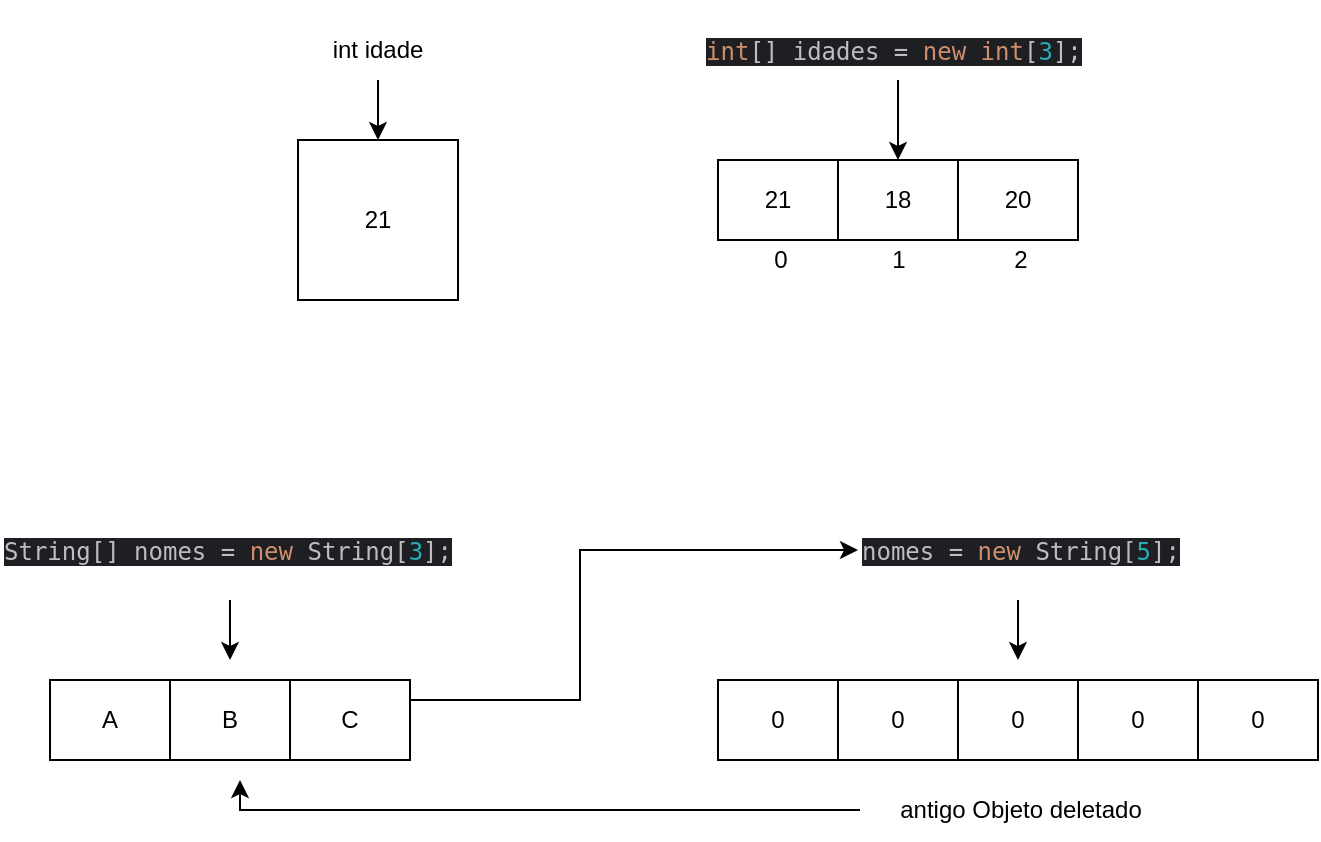 <mxfile version="26.1.3">
  <diagram name="Página-1" id="LoU7gArkTaPu0FmMXbNn">
    <mxGraphModel dx="882" dy="490" grid="1" gridSize="10" guides="1" tooltips="1" connect="1" arrows="1" fold="1" page="1" pageScale="1" pageWidth="827" pageHeight="1169" math="0" shadow="0">
      <root>
        <mxCell id="0" />
        <mxCell id="1" parent="0" />
        <mxCell id="Y37DwEpY64FMjU-fzQsg-3" style="edgeStyle=orthogonalEdgeStyle;rounded=0;orthogonalLoop=1;jettySize=auto;html=1;" edge="1" parent="1" source="Y37DwEpY64FMjU-fzQsg-1" target="Y37DwEpY64FMjU-fzQsg-2">
          <mxGeometry relative="1" as="geometry" />
        </mxCell>
        <mxCell id="Y37DwEpY64FMjU-fzQsg-1" value="&lt;div&gt;int idade&lt;/div&gt;" style="text;strokeColor=none;align=center;fillColor=none;html=1;verticalAlign=middle;whiteSpace=wrap;rounded=0;" vertex="1" parent="1">
          <mxGeometry x="229" y="130" width="60" height="30" as="geometry" />
        </mxCell>
        <mxCell id="Y37DwEpY64FMjU-fzQsg-2" value="21" style="whiteSpace=wrap;html=1;aspect=fixed;" vertex="1" parent="1">
          <mxGeometry x="219" y="190" width="80" height="80" as="geometry" />
        </mxCell>
        <mxCell id="Y37DwEpY64FMjU-fzQsg-5" value="" style="shape=table;startSize=0;container=1;collapsible=0;childLayout=tableLayout;" vertex="1" parent="1">
          <mxGeometry x="429" y="200" width="180" height="40" as="geometry" />
        </mxCell>
        <mxCell id="Y37DwEpY64FMjU-fzQsg-6" value="" style="shape=tableRow;horizontal=0;startSize=0;swimlaneHead=0;swimlaneBody=0;strokeColor=inherit;top=0;left=0;bottom=0;right=0;collapsible=0;dropTarget=0;fillColor=none;points=[[0,0.5],[1,0.5]];portConstraint=eastwest;" vertex="1" parent="Y37DwEpY64FMjU-fzQsg-5">
          <mxGeometry width="180" height="40" as="geometry" />
        </mxCell>
        <mxCell id="Y37DwEpY64FMjU-fzQsg-7" value="21" style="shape=partialRectangle;html=1;whiteSpace=wrap;connectable=0;strokeColor=inherit;overflow=hidden;fillColor=none;top=0;left=0;bottom=0;right=0;pointerEvents=1;" vertex="1" parent="Y37DwEpY64FMjU-fzQsg-6">
          <mxGeometry width="60" height="40" as="geometry">
            <mxRectangle width="60" height="40" as="alternateBounds" />
          </mxGeometry>
        </mxCell>
        <mxCell id="Y37DwEpY64FMjU-fzQsg-8" value="18" style="shape=partialRectangle;html=1;whiteSpace=wrap;connectable=0;strokeColor=inherit;overflow=hidden;fillColor=none;top=0;left=0;bottom=0;right=0;pointerEvents=1;" vertex="1" parent="Y37DwEpY64FMjU-fzQsg-6">
          <mxGeometry x="60" width="60" height="40" as="geometry">
            <mxRectangle width="60" height="40" as="alternateBounds" />
          </mxGeometry>
        </mxCell>
        <mxCell id="Y37DwEpY64FMjU-fzQsg-9" value="20" style="shape=partialRectangle;html=1;whiteSpace=wrap;connectable=0;strokeColor=inherit;overflow=hidden;fillColor=none;top=0;left=0;bottom=0;right=0;pointerEvents=1;" vertex="1" parent="Y37DwEpY64FMjU-fzQsg-6">
          <mxGeometry x="120" width="60" height="40" as="geometry">
            <mxRectangle width="60" height="40" as="alternateBounds" />
          </mxGeometry>
        </mxCell>
        <mxCell id="Y37DwEpY64FMjU-fzQsg-10" style="edgeStyle=orthogonalEdgeStyle;rounded=0;orthogonalLoop=1;jettySize=auto;html=1;entryX=0.5;entryY=0;entryDx=0;entryDy=0;entryPerimeter=0;exitX=0.5;exitY=1;exitDx=0;exitDy=0;" edge="1" parent="1" source="Y37DwEpY64FMjU-fzQsg-11" target="Y37DwEpY64FMjU-fzQsg-6">
          <mxGeometry relative="1" as="geometry">
            <mxPoint x="519" y="160" as="sourcePoint" />
          </mxGeometry>
        </mxCell>
        <mxCell id="Y37DwEpY64FMjU-fzQsg-11" value="&lt;div style=&quot;background-color:#1e1f22;color:#bcbec4&quot;&gt;&lt;pre style=&quot;font-family:&#39;JetBrains Mono&#39;,monospace;font-size:9,8pt;&quot;&gt;&lt;span style=&quot;color:#cf8e6d;&quot;&gt;int&lt;/span&gt;[] idades = &lt;span style=&quot;color:#cf8e6d;&quot;&gt;new int&lt;/span&gt;[&lt;span style=&quot;color:#2aacb8;&quot;&gt;3&lt;/span&gt;];&lt;/pre&gt;&lt;/div&gt;" style="text;whiteSpace=wrap;html=1;" vertex="1" parent="1">
          <mxGeometry x="421" y="120" width="196" height="40" as="geometry" />
        </mxCell>
        <mxCell id="Y37DwEpY64FMjU-fzQsg-12" value="&lt;div&gt;0&lt;/div&gt;" style="text;strokeColor=none;align=center;fillColor=none;html=1;verticalAlign=middle;whiteSpace=wrap;rounded=0;" vertex="1" parent="1">
          <mxGeometry x="450" y="240" width="21" height="20" as="geometry" />
        </mxCell>
        <mxCell id="Y37DwEpY64FMjU-fzQsg-14" value="1" style="text;strokeColor=none;align=center;fillColor=none;html=1;verticalAlign=middle;whiteSpace=wrap;rounded=0;" vertex="1" parent="1">
          <mxGeometry x="508.5" y="240" width="21" height="20" as="geometry" />
        </mxCell>
        <mxCell id="Y37DwEpY64FMjU-fzQsg-15" value="2" style="text;strokeColor=none;align=center;fillColor=none;html=1;verticalAlign=middle;whiteSpace=wrap;rounded=0;" vertex="1" parent="1">
          <mxGeometry x="570" y="240" width="21" height="20" as="geometry" />
        </mxCell>
        <mxCell id="Y37DwEpY64FMjU-fzQsg-23" style="edgeStyle=orthogonalEdgeStyle;rounded=0;orthogonalLoop=1;jettySize=auto;html=1;" edge="1" parent="1" source="Y37DwEpY64FMjU-fzQsg-16">
          <mxGeometry relative="1" as="geometry">
            <mxPoint x="185" y="450" as="targetPoint" />
            <Array as="points">
              <mxPoint x="185" y="440" />
            </Array>
          </mxGeometry>
        </mxCell>
        <mxCell id="Y37DwEpY64FMjU-fzQsg-16" value="&lt;div style=&quot;background-color:#1e1f22;color:#bcbec4&quot;&gt;&lt;pre style=&quot;font-family:&#39;JetBrains Mono&#39;,monospace;font-size:9,8pt;&quot;&gt;String[] nomes = &lt;span style=&quot;color:#cf8e6d;&quot;&gt;new &lt;/span&gt;String[&lt;span style=&quot;color:#2aacb8;&quot;&gt;3&lt;/span&gt;];&lt;br&gt;&lt;/pre&gt;&lt;/div&gt;" style="text;whiteSpace=wrap;html=1;" vertex="1" parent="1">
          <mxGeometry x="70" y="370" width="230" height="50" as="geometry" />
        </mxCell>
        <mxCell id="Y37DwEpY64FMjU-fzQsg-17" value="" style="shape=table;startSize=0;container=1;collapsible=0;childLayout=tableLayout;" vertex="1" parent="1">
          <mxGeometry x="95" y="460" width="180" height="40" as="geometry" />
        </mxCell>
        <mxCell id="Y37DwEpY64FMjU-fzQsg-18" value="" style="shape=tableRow;horizontal=0;startSize=0;swimlaneHead=0;swimlaneBody=0;strokeColor=inherit;top=0;left=0;bottom=0;right=0;collapsible=0;dropTarget=0;fillColor=none;points=[[0,0.5],[1,0.5]];portConstraint=eastwest;" vertex="1" parent="Y37DwEpY64FMjU-fzQsg-17">
          <mxGeometry width="180" height="40" as="geometry" />
        </mxCell>
        <mxCell id="Y37DwEpY64FMjU-fzQsg-19" value="A" style="shape=partialRectangle;html=1;whiteSpace=wrap;connectable=0;strokeColor=inherit;overflow=hidden;fillColor=none;top=0;left=0;bottom=0;right=0;pointerEvents=1;" vertex="1" parent="Y37DwEpY64FMjU-fzQsg-18">
          <mxGeometry width="60" height="40" as="geometry">
            <mxRectangle width="60" height="40" as="alternateBounds" />
          </mxGeometry>
        </mxCell>
        <mxCell id="Y37DwEpY64FMjU-fzQsg-20" value="B" style="shape=partialRectangle;html=1;whiteSpace=wrap;connectable=0;strokeColor=inherit;overflow=hidden;fillColor=none;top=0;left=0;bottom=0;right=0;pointerEvents=1;" vertex="1" parent="Y37DwEpY64FMjU-fzQsg-18">
          <mxGeometry x="60" width="60" height="40" as="geometry">
            <mxRectangle width="60" height="40" as="alternateBounds" />
          </mxGeometry>
        </mxCell>
        <mxCell id="Y37DwEpY64FMjU-fzQsg-21" value="C" style="shape=partialRectangle;html=1;whiteSpace=wrap;connectable=0;strokeColor=inherit;overflow=hidden;fillColor=none;top=0;left=0;bottom=0;right=0;pointerEvents=1;" vertex="1" parent="Y37DwEpY64FMjU-fzQsg-18">
          <mxGeometry x="120" width="60" height="40" as="geometry">
            <mxRectangle width="60" height="40" as="alternateBounds" />
          </mxGeometry>
        </mxCell>
        <mxCell id="Y37DwEpY64FMjU-fzQsg-34" style="edgeStyle=orthogonalEdgeStyle;rounded=0;orthogonalLoop=1;jettySize=auto;html=1;" edge="1" parent="1" source="Y37DwEpY64FMjU-fzQsg-24">
          <mxGeometry relative="1" as="geometry">
            <mxPoint x="579" y="450" as="targetPoint" />
          </mxGeometry>
        </mxCell>
        <mxCell id="Y37DwEpY64FMjU-fzQsg-24" value="&lt;div style=&quot;background-color:#1e1f22;color:#bcbec4&quot;&gt;&lt;pre style=&quot;font-family:&#39;JetBrains Mono&#39;,monospace;font-size:9,8pt;&quot;&gt;nomes = &lt;span style=&quot;color:#cf8e6d;&quot;&gt;new &lt;/span&gt;String[&lt;span style=&quot;color:#2aacb8;&quot;&gt;5&lt;/span&gt;];&lt;br&gt;&lt;/pre&gt;&lt;/div&gt;" style="text;whiteSpace=wrap;html=1;" vertex="1" parent="1">
          <mxGeometry x="499" y="370" width="160" height="50" as="geometry" />
        </mxCell>
        <mxCell id="Y37DwEpY64FMjU-fzQsg-26" style="edgeStyle=orthogonalEdgeStyle;rounded=0;orthogonalLoop=1;jettySize=auto;html=1;entryX=0;entryY=0.5;entryDx=0;entryDy=0;" edge="1" parent="1" source="Y37DwEpY64FMjU-fzQsg-18" target="Y37DwEpY64FMjU-fzQsg-24">
          <mxGeometry relative="1" as="geometry">
            <Array as="points">
              <mxPoint x="360" y="470" />
              <mxPoint x="360" y="395" />
            </Array>
          </mxGeometry>
        </mxCell>
        <mxCell id="Y37DwEpY64FMjU-fzQsg-27" value="" style="shape=table;startSize=0;container=1;collapsible=0;childLayout=tableLayout;" vertex="1" parent="1">
          <mxGeometry x="429" y="460" width="300" height="40" as="geometry" />
        </mxCell>
        <mxCell id="Y37DwEpY64FMjU-fzQsg-28" value="" style="shape=tableRow;horizontal=0;startSize=0;swimlaneHead=0;swimlaneBody=0;strokeColor=inherit;top=0;left=0;bottom=0;right=0;collapsible=0;dropTarget=0;fillColor=none;points=[[0,0.5],[1,0.5]];portConstraint=eastwest;" vertex="1" parent="Y37DwEpY64FMjU-fzQsg-27">
          <mxGeometry width="300" height="40" as="geometry" />
        </mxCell>
        <mxCell id="Y37DwEpY64FMjU-fzQsg-29" value="0" style="shape=partialRectangle;html=1;whiteSpace=wrap;connectable=0;strokeColor=inherit;overflow=hidden;fillColor=none;top=0;left=0;bottom=0;right=0;pointerEvents=1;" vertex="1" parent="Y37DwEpY64FMjU-fzQsg-28">
          <mxGeometry width="60" height="40" as="geometry">
            <mxRectangle width="60" height="40" as="alternateBounds" />
          </mxGeometry>
        </mxCell>
        <mxCell id="Y37DwEpY64FMjU-fzQsg-30" value="0" style="shape=partialRectangle;html=1;whiteSpace=wrap;connectable=0;strokeColor=inherit;overflow=hidden;fillColor=none;top=0;left=0;bottom=0;right=0;pointerEvents=1;" vertex="1" parent="Y37DwEpY64FMjU-fzQsg-28">
          <mxGeometry x="60" width="60" height="40" as="geometry">
            <mxRectangle width="60" height="40" as="alternateBounds" />
          </mxGeometry>
        </mxCell>
        <mxCell id="Y37DwEpY64FMjU-fzQsg-31" value="0" style="shape=partialRectangle;html=1;whiteSpace=wrap;connectable=0;strokeColor=inherit;overflow=hidden;fillColor=none;top=0;left=0;bottom=0;right=0;pointerEvents=1;" vertex="1" parent="Y37DwEpY64FMjU-fzQsg-28">
          <mxGeometry x="120" width="60" height="40" as="geometry">
            <mxRectangle width="60" height="40" as="alternateBounds" />
          </mxGeometry>
        </mxCell>
        <mxCell id="Y37DwEpY64FMjU-fzQsg-32" value="0" style="shape=partialRectangle;html=1;whiteSpace=wrap;connectable=0;strokeColor=inherit;overflow=hidden;fillColor=none;top=0;left=0;bottom=0;right=0;pointerEvents=1;" vertex="1" parent="Y37DwEpY64FMjU-fzQsg-28">
          <mxGeometry x="180" width="60" height="40" as="geometry">
            <mxRectangle width="60" height="40" as="alternateBounds" />
          </mxGeometry>
        </mxCell>
        <mxCell id="Y37DwEpY64FMjU-fzQsg-33" value="0" style="shape=partialRectangle;html=1;whiteSpace=wrap;connectable=0;strokeColor=inherit;overflow=hidden;fillColor=none;top=0;left=0;bottom=0;right=0;pointerEvents=1;" vertex="1" parent="Y37DwEpY64FMjU-fzQsg-28">
          <mxGeometry x="240" width="60" height="40" as="geometry">
            <mxRectangle width="60" height="40" as="alternateBounds" />
          </mxGeometry>
        </mxCell>
        <mxCell id="Y37DwEpY64FMjU-fzQsg-36" style="edgeStyle=orthogonalEdgeStyle;rounded=0;orthogonalLoop=1;jettySize=auto;html=1;" edge="1" parent="1" source="Y37DwEpY64FMjU-fzQsg-35">
          <mxGeometry relative="1" as="geometry">
            <mxPoint x="190" y="510" as="targetPoint" />
            <Array as="points">
              <mxPoint x="190" y="525" />
            </Array>
          </mxGeometry>
        </mxCell>
        <mxCell id="Y37DwEpY64FMjU-fzQsg-35" value="antigo Objeto deletado" style="text;strokeColor=none;align=center;fillColor=none;html=1;verticalAlign=middle;whiteSpace=wrap;rounded=0;" vertex="1" parent="1">
          <mxGeometry x="500" y="510" width="161" height="30" as="geometry" />
        </mxCell>
      </root>
    </mxGraphModel>
  </diagram>
</mxfile>

